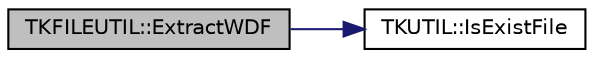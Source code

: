 digraph "TKFILEUTIL::ExtractWDF"
{
  edge [fontname="Helvetica",fontsize="10",labelfontname="Helvetica",labelfontsize="10"];
  node [fontname="Helvetica",fontsize="10",shape=record];
  rankdir="LR";
  Node3 [label="TKFILEUTIL::ExtractWDF",height=0.2,width=0.4,color="black", fillcolor="grey75", style="filled", fontcolor="black"];
  Node3 -> Node4 [color="midnightblue",fontsize="10",style="solid",fontname="Helvetica"];
  Node4 [label="TKUTIL::IsExistFile",height=0.2,width=0.4,color="black", fillcolor="white", style="filled",URL="$namespace_t_k_u_t_i_l.html#ab26eef58ef280f33492f52cb4fbe6b5d"];
}
